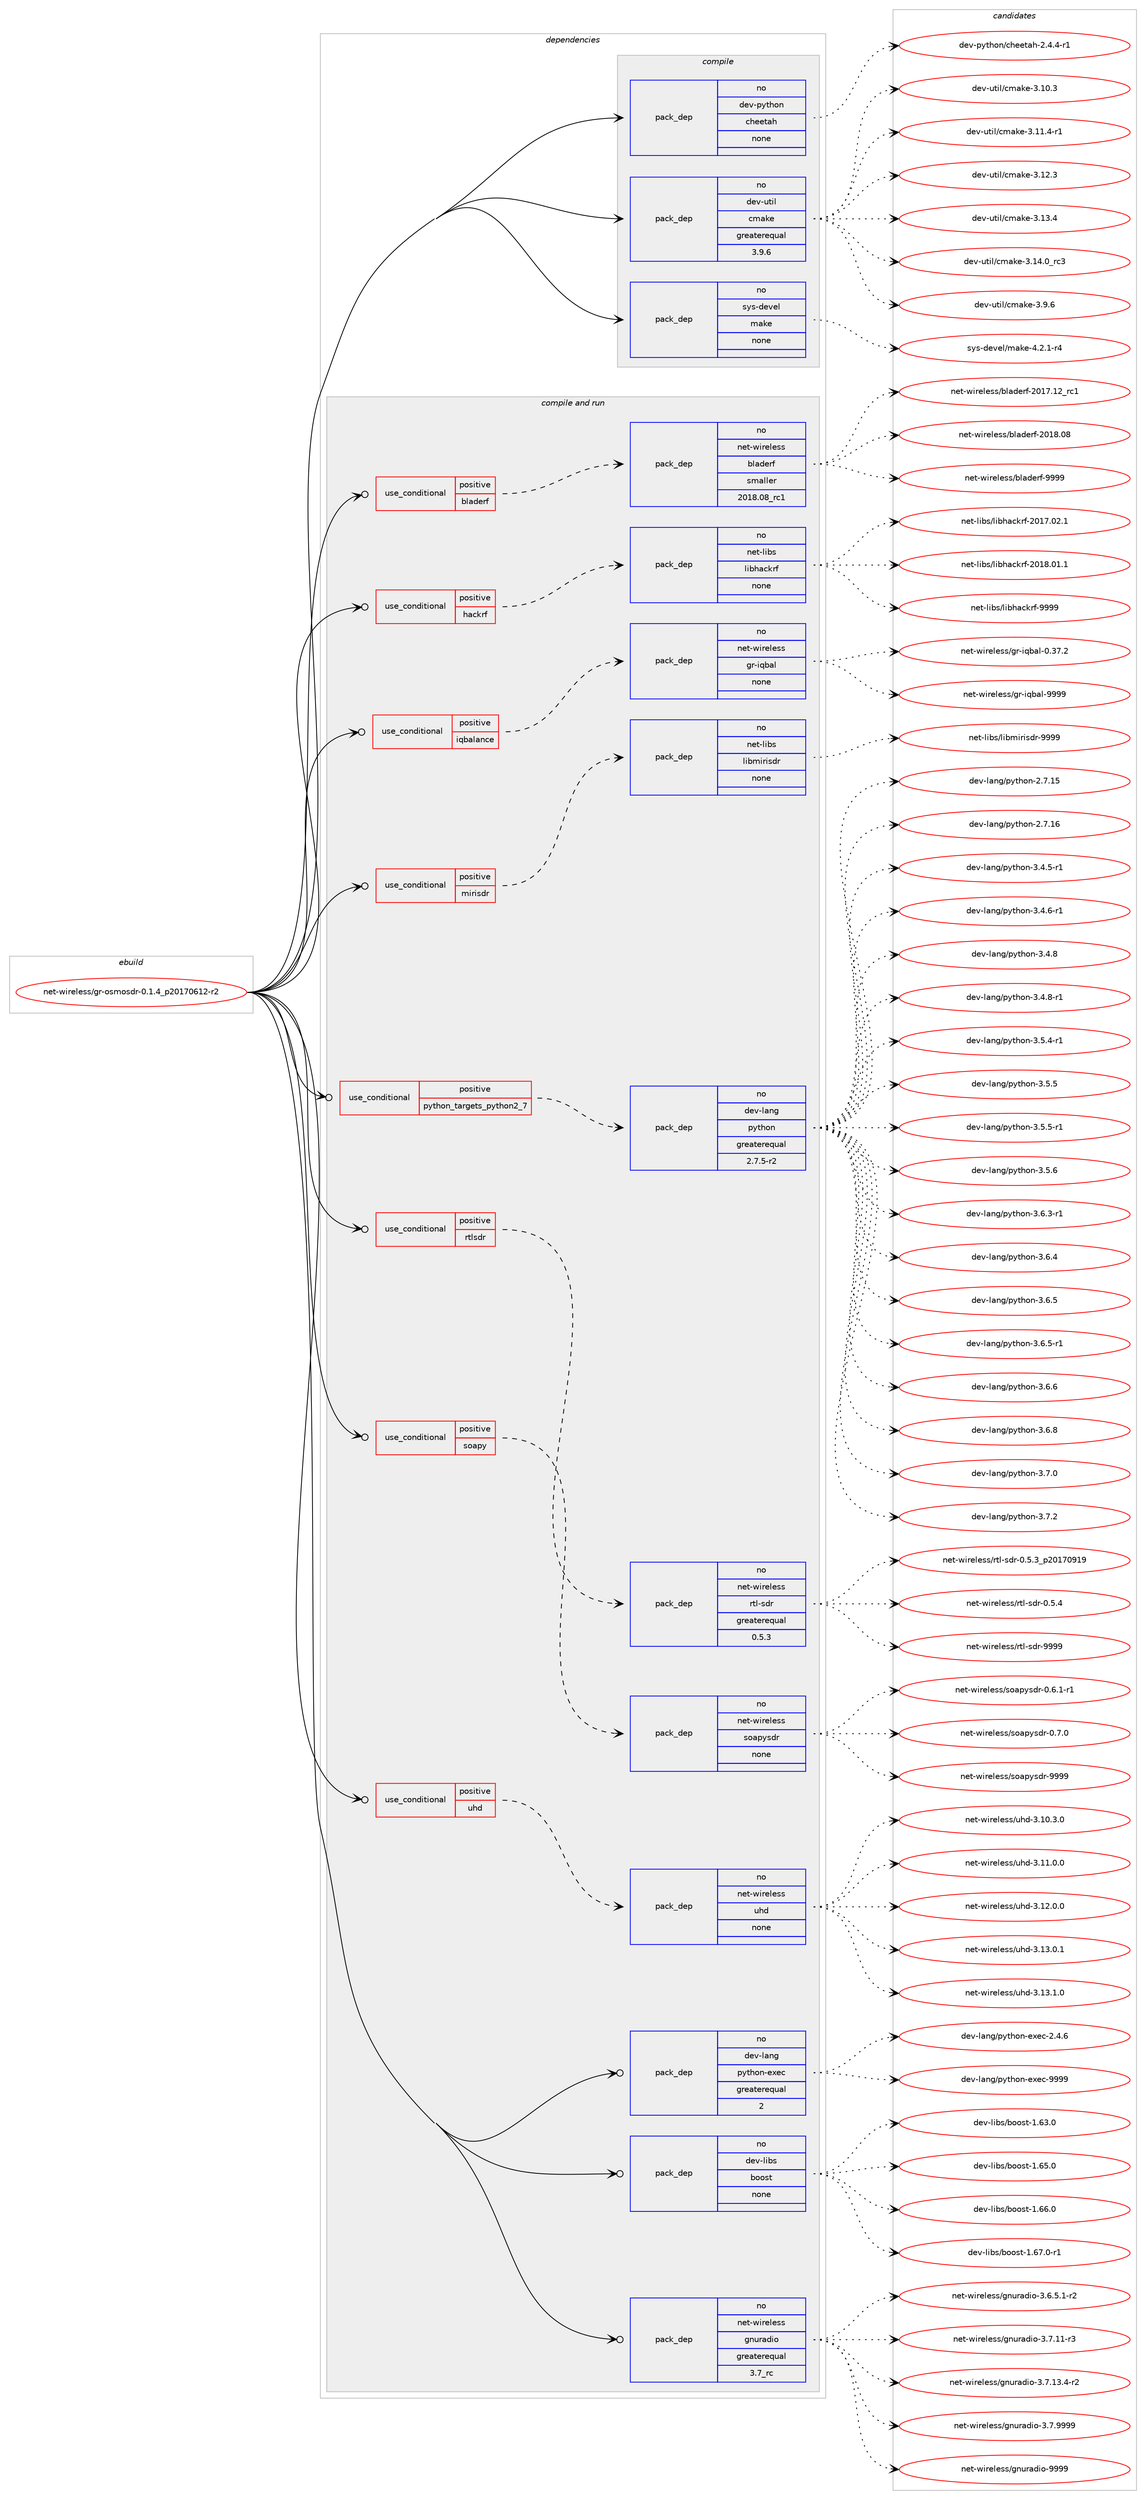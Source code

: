 digraph prolog {

# *************
# Graph options
# *************

newrank=true;
concentrate=true;
compound=true;
graph [rankdir=LR,fontname=Helvetica,fontsize=10,ranksep=1.5];#, ranksep=2.5, nodesep=0.2];
edge  [arrowhead=vee];
node  [fontname=Helvetica,fontsize=10];

# **********
# The ebuild
# **********

subgraph cluster_leftcol {
color=gray;
rank=same;
label=<<i>ebuild</i>>;
id [label="net-wireless/gr-osmosdr-0.1.4_p20170612-r2", color=red, width=4, href="../net-wireless/gr-osmosdr-0.1.4_p20170612-r2.svg"];
}

# ****************
# The dependencies
# ****************

subgraph cluster_midcol {
color=gray;
label=<<i>dependencies</i>>;
subgraph cluster_compile {
fillcolor="#eeeeee";
style=filled;
label=<<i>compile</i>>;
subgraph pack1201650 {
dependency1680465 [label=<<TABLE BORDER="0" CELLBORDER="1" CELLSPACING="0" CELLPADDING="4" WIDTH="220"><TR><TD ROWSPAN="6" CELLPADDING="30">pack_dep</TD></TR><TR><TD WIDTH="110">no</TD></TR><TR><TD>dev-python</TD></TR><TR><TD>cheetah</TD></TR><TR><TD>none</TD></TR><TR><TD></TD></TR></TABLE>>, shape=none, color=blue];
}
id:e -> dependency1680465:w [weight=20,style="solid",arrowhead="vee"];
subgraph pack1201651 {
dependency1680466 [label=<<TABLE BORDER="0" CELLBORDER="1" CELLSPACING="0" CELLPADDING="4" WIDTH="220"><TR><TD ROWSPAN="6" CELLPADDING="30">pack_dep</TD></TR><TR><TD WIDTH="110">no</TD></TR><TR><TD>dev-util</TD></TR><TR><TD>cmake</TD></TR><TR><TD>greaterequal</TD></TR><TR><TD>3.9.6</TD></TR></TABLE>>, shape=none, color=blue];
}
id:e -> dependency1680466:w [weight=20,style="solid",arrowhead="vee"];
subgraph pack1201652 {
dependency1680467 [label=<<TABLE BORDER="0" CELLBORDER="1" CELLSPACING="0" CELLPADDING="4" WIDTH="220"><TR><TD ROWSPAN="6" CELLPADDING="30">pack_dep</TD></TR><TR><TD WIDTH="110">no</TD></TR><TR><TD>sys-devel</TD></TR><TR><TD>make</TD></TR><TR><TD>none</TD></TR><TR><TD></TD></TR></TABLE>>, shape=none, color=blue];
}
id:e -> dependency1680467:w [weight=20,style="solid",arrowhead="vee"];
}
subgraph cluster_compileandrun {
fillcolor="#eeeeee";
style=filled;
label=<<i>compile and run</i>>;
subgraph cond451311 {
dependency1680468 [label=<<TABLE BORDER="0" CELLBORDER="1" CELLSPACING="0" CELLPADDING="4"><TR><TD ROWSPAN="3" CELLPADDING="10">use_conditional</TD></TR><TR><TD>positive</TD></TR><TR><TD>bladerf</TD></TR></TABLE>>, shape=none, color=red];
subgraph pack1201653 {
dependency1680469 [label=<<TABLE BORDER="0" CELLBORDER="1" CELLSPACING="0" CELLPADDING="4" WIDTH="220"><TR><TD ROWSPAN="6" CELLPADDING="30">pack_dep</TD></TR><TR><TD WIDTH="110">no</TD></TR><TR><TD>net-wireless</TD></TR><TR><TD>bladerf</TD></TR><TR><TD>smaller</TD></TR><TR><TD>2018.08_rc1</TD></TR></TABLE>>, shape=none, color=blue];
}
dependency1680468:e -> dependency1680469:w [weight=20,style="dashed",arrowhead="vee"];
}
id:e -> dependency1680468:w [weight=20,style="solid",arrowhead="odotvee"];
subgraph cond451312 {
dependency1680470 [label=<<TABLE BORDER="0" CELLBORDER="1" CELLSPACING="0" CELLPADDING="4"><TR><TD ROWSPAN="3" CELLPADDING="10">use_conditional</TD></TR><TR><TD>positive</TD></TR><TR><TD>hackrf</TD></TR></TABLE>>, shape=none, color=red];
subgraph pack1201654 {
dependency1680471 [label=<<TABLE BORDER="0" CELLBORDER="1" CELLSPACING="0" CELLPADDING="4" WIDTH="220"><TR><TD ROWSPAN="6" CELLPADDING="30">pack_dep</TD></TR><TR><TD WIDTH="110">no</TD></TR><TR><TD>net-libs</TD></TR><TR><TD>libhackrf</TD></TR><TR><TD>none</TD></TR><TR><TD></TD></TR></TABLE>>, shape=none, color=blue];
}
dependency1680470:e -> dependency1680471:w [weight=20,style="dashed",arrowhead="vee"];
}
id:e -> dependency1680470:w [weight=20,style="solid",arrowhead="odotvee"];
subgraph cond451313 {
dependency1680472 [label=<<TABLE BORDER="0" CELLBORDER="1" CELLSPACING="0" CELLPADDING="4"><TR><TD ROWSPAN="3" CELLPADDING="10">use_conditional</TD></TR><TR><TD>positive</TD></TR><TR><TD>iqbalance</TD></TR></TABLE>>, shape=none, color=red];
subgraph pack1201655 {
dependency1680473 [label=<<TABLE BORDER="0" CELLBORDER="1" CELLSPACING="0" CELLPADDING="4" WIDTH="220"><TR><TD ROWSPAN="6" CELLPADDING="30">pack_dep</TD></TR><TR><TD WIDTH="110">no</TD></TR><TR><TD>net-wireless</TD></TR><TR><TD>gr-iqbal</TD></TR><TR><TD>none</TD></TR><TR><TD></TD></TR></TABLE>>, shape=none, color=blue];
}
dependency1680472:e -> dependency1680473:w [weight=20,style="dashed",arrowhead="vee"];
}
id:e -> dependency1680472:w [weight=20,style="solid",arrowhead="odotvee"];
subgraph cond451314 {
dependency1680474 [label=<<TABLE BORDER="0" CELLBORDER="1" CELLSPACING="0" CELLPADDING="4"><TR><TD ROWSPAN="3" CELLPADDING="10">use_conditional</TD></TR><TR><TD>positive</TD></TR><TR><TD>mirisdr</TD></TR></TABLE>>, shape=none, color=red];
subgraph pack1201656 {
dependency1680475 [label=<<TABLE BORDER="0" CELLBORDER="1" CELLSPACING="0" CELLPADDING="4" WIDTH="220"><TR><TD ROWSPAN="6" CELLPADDING="30">pack_dep</TD></TR><TR><TD WIDTH="110">no</TD></TR><TR><TD>net-libs</TD></TR><TR><TD>libmirisdr</TD></TR><TR><TD>none</TD></TR><TR><TD></TD></TR></TABLE>>, shape=none, color=blue];
}
dependency1680474:e -> dependency1680475:w [weight=20,style="dashed",arrowhead="vee"];
}
id:e -> dependency1680474:w [weight=20,style="solid",arrowhead="odotvee"];
subgraph cond451315 {
dependency1680476 [label=<<TABLE BORDER="0" CELLBORDER="1" CELLSPACING="0" CELLPADDING="4"><TR><TD ROWSPAN="3" CELLPADDING="10">use_conditional</TD></TR><TR><TD>positive</TD></TR><TR><TD>python_targets_python2_7</TD></TR></TABLE>>, shape=none, color=red];
subgraph pack1201657 {
dependency1680477 [label=<<TABLE BORDER="0" CELLBORDER="1" CELLSPACING="0" CELLPADDING="4" WIDTH="220"><TR><TD ROWSPAN="6" CELLPADDING="30">pack_dep</TD></TR><TR><TD WIDTH="110">no</TD></TR><TR><TD>dev-lang</TD></TR><TR><TD>python</TD></TR><TR><TD>greaterequal</TD></TR><TR><TD>2.7.5-r2</TD></TR></TABLE>>, shape=none, color=blue];
}
dependency1680476:e -> dependency1680477:w [weight=20,style="dashed",arrowhead="vee"];
}
id:e -> dependency1680476:w [weight=20,style="solid",arrowhead="odotvee"];
subgraph cond451316 {
dependency1680478 [label=<<TABLE BORDER="0" CELLBORDER="1" CELLSPACING="0" CELLPADDING="4"><TR><TD ROWSPAN="3" CELLPADDING="10">use_conditional</TD></TR><TR><TD>positive</TD></TR><TR><TD>rtlsdr</TD></TR></TABLE>>, shape=none, color=red];
subgraph pack1201658 {
dependency1680479 [label=<<TABLE BORDER="0" CELLBORDER="1" CELLSPACING="0" CELLPADDING="4" WIDTH="220"><TR><TD ROWSPAN="6" CELLPADDING="30">pack_dep</TD></TR><TR><TD WIDTH="110">no</TD></TR><TR><TD>net-wireless</TD></TR><TR><TD>rtl-sdr</TD></TR><TR><TD>greaterequal</TD></TR><TR><TD>0.5.3</TD></TR></TABLE>>, shape=none, color=blue];
}
dependency1680478:e -> dependency1680479:w [weight=20,style="dashed",arrowhead="vee"];
}
id:e -> dependency1680478:w [weight=20,style="solid",arrowhead="odotvee"];
subgraph cond451317 {
dependency1680480 [label=<<TABLE BORDER="0" CELLBORDER="1" CELLSPACING="0" CELLPADDING="4"><TR><TD ROWSPAN="3" CELLPADDING="10">use_conditional</TD></TR><TR><TD>positive</TD></TR><TR><TD>soapy</TD></TR></TABLE>>, shape=none, color=red];
subgraph pack1201659 {
dependency1680481 [label=<<TABLE BORDER="0" CELLBORDER="1" CELLSPACING="0" CELLPADDING="4" WIDTH="220"><TR><TD ROWSPAN="6" CELLPADDING="30">pack_dep</TD></TR><TR><TD WIDTH="110">no</TD></TR><TR><TD>net-wireless</TD></TR><TR><TD>soapysdr</TD></TR><TR><TD>none</TD></TR><TR><TD></TD></TR></TABLE>>, shape=none, color=blue];
}
dependency1680480:e -> dependency1680481:w [weight=20,style="dashed",arrowhead="vee"];
}
id:e -> dependency1680480:w [weight=20,style="solid",arrowhead="odotvee"];
subgraph cond451318 {
dependency1680482 [label=<<TABLE BORDER="0" CELLBORDER="1" CELLSPACING="0" CELLPADDING="4"><TR><TD ROWSPAN="3" CELLPADDING="10">use_conditional</TD></TR><TR><TD>positive</TD></TR><TR><TD>uhd</TD></TR></TABLE>>, shape=none, color=red];
subgraph pack1201660 {
dependency1680483 [label=<<TABLE BORDER="0" CELLBORDER="1" CELLSPACING="0" CELLPADDING="4" WIDTH="220"><TR><TD ROWSPAN="6" CELLPADDING="30">pack_dep</TD></TR><TR><TD WIDTH="110">no</TD></TR><TR><TD>net-wireless</TD></TR><TR><TD>uhd</TD></TR><TR><TD>none</TD></TR><TR><TD></TD></TR></TABLE>>, shape=none, color=blue];
}
dependency1680482:e -> dependency1680483:w [weight=20,style="dashed",arrowhead="vee"];
}
id:e -> dependency1680482:w [weight=20,style="solid",arrowhead="odotvee"];
subgraph pack1201661 {
dependency1680484 [label=<<TABLE BORDER="0" CELLBORDER="1" CELLSPACING="0" CELLPADDING="4" WIDTH="220"><TR><TD ROWSPAN="6" CELLPADDING="30">pack_dep</TD></TR><TR><TD WIDTH="110">no</TD></TR><TR><TD>dev-lang</TD></TR><TR><TD>python-exec</TD></TR><TR><TD>greaterequal</TD></TR><TR><TD>2</TD></TR></TABLE>>, shape=none, color=blue];
}
id:e -> dependency1680484:w [weight=20,style="solid",arrowhead="odotvee"];
subgraph pack1201662 {
dependency1680485 [label=<<TABLE BORDER="0" CELLBORDER="1" CELLSPACING="0" CELLPADDING="4" WIDTH="220"><TR><TD ROWSPAN="6" CELLPADDING="30">pack_dep</TD></TR><TR><TD WIDTH="110">no</TD></TR><TR><TD>dev-libs</TD></TR><TR><TD>boost</TD></TR><TR><TD>none</TD></TR><TR><TD></TD></TR></TABLE>>, shape=none, color=blue];
}
id:e -> dependency1680485:w [weight=20,style="solid",arrowhead="odotvee"];
subgraph pack1201663 {
dependency1680486 [label=<<TABLE BORDER="0" CELLBORDER="1" CELLSPACING="0" CELLPADDING="4" WIDTH="220"><TR><TD ROWSPAN="6" CELLPADDING="30">pack_dep</TD></TR><TR><TD WIDTH="110">no</TD></TR><TR><TD>net-wireless</TD></TR><TR><TD>gnuradio</TD></TR><TR><TD>greaterequal</TD></TR><TR><TD>3.7_rc</TD></TR></TABLE>>, shape=none, color=blue];
}
id:e -> dependency1680486:w [weight=20,style="solid",arrowhead="odotvee"];
}
subgraph cluster_run {
fillcolor="#eeeeee";
style=filled;
label=<<i>run</i>>;
}
}

# **************
# The candidates
# **************

subgraph cluster_choices {
rank=same;
color=gray;
label=<<i>candidates</i>>;

subgraph choice1201650 {
color=black;
nodesep=1;
choice100101118451121211161041111104799104101101116971044550465246524511449 [label="dev-python/cheetah-2.4.4-r1", color=red, width=4,href="../dev-python/cheetah-2.4.4-r1.svg"];
dependency1680465:e -> choice100101118451121211161041111104799104101101116971044550465246524511449:w [style=dotted,weight="100"];
}
subgraph choice1201651 {
color=black;
nodesep=1;
choice1001011184511711610510847991099710710145514649484651 [label="dev-util/cmake-3.10.3", color=red, width=4,href="../dev-util/cmake-3.10.3.svg"];
choice10010111845117116105108479910997107101455146494946524511449 [label="dev-util/cmake-3.11.4-r1", color=red, width=4,href="../dev-util/cmake-3.11.4-r1.svg"];
choice1001011184511711610510847991099710710145514649504651 [label="dev-util/cmake-3.12.3", color=red, width=4,href="../dev-util/cmake-3.12.3.svg"];
choice1001011184511711610510847991099710710145514649514652 [label="dev-util/cmake-3.13.4", color=red, width=4,href="../dev-util/cmake-3.13.4.svg"];
choice1001011184511711610510847991099710710145514649524648951149951 [label="dev-util/cmake-3.14.0_rc3", color=red, width=4,href="../dev-util/cmake-3.14.0_rc3.svg"];
choice10010111845117116105108479910997107101455146574654 [label="dev-util/cmake-3.9.6", color=red, width=4,href="../dev-util/cmake-3.9.6.svg"];
dependency1680466:e -> choice1001011184511711610510847991099710710145514649484651:w [style=dotted,weight="100"];
dependency1680466:e -> choice10010111845117116105108479910997107101455146494946524511449:w [style=dotted,weight="100"];
dependency1680466:e -> choice1001011184511711610510847991099710710145514649504651:w [style=dotted,weight="100"];
dependency1680466:e -> choice1001011184511711610510847991099710710145514649514652:w [style=dotted,weight="100"];
dependency1680466:e -> choice1001011184511711610510847991099710710145514649524648951149951:w [style=dotted,weight="100"];
dependency1680466:e -> choice10010111845117116105108479910997107101455146574654:w [style=dotted,weight="100"];
}
subgraph choice1201652 {
color=black;
nodesep=1;
choice1151211154510010111810110847109971071014552465046494511452 [label="sys-devel/make-4.2.1-r4", color=red, width=4,href="../sys-devel/make-4.2.1-r4.svg"];
dependency1680467:e -> choice1151211154510010111810110847109971071014552465046494511452:w [style=dotted,weight="100"];
}
subgraph choice1201653 {
color=black;
nodesep=1;
choice110101116451191051141011081011151154798108971001011141024550484955464950951149949 [label="net-wireless/bladerf-2017.12_rc1", color=red, width=4,href="../net-wireless/bladerf-2017.12_rc1.svg"];
choice110101116451191051141011081011151154798108971001011141024550484956464856 [label="net-wireless/bladerf-2018.08", color=red, width=4,href="../net-wireless/bladerf-2018.08.svg"];
choice110101116451191051141011081011151154798108971001011141024557575757 [label="net-wireless/bladerf-9999", color=red, width=4,href="../net-wireless/bladerf-9999.svg"];
dependency1680469:e -> choice110101116451191051141011081011151154798108971001011141024550484955464950951149949:w [style=dotted,weight="100"];
dependency1680469:e -> choice110101116451191051141011081011151154798108971001011141024550484956464856:w [style=dotted,weight="100"];
dependency1680469:e -> choice110101116451191051141011081011151154798108971001011141024557575757:w [style=dotted,weight="100"];
}
subgraph choice1201654 {
color=black;
nodesep=1;
choice11010111645108105981154710810598104979910711410245504849554648504649 [label="net-libs/libhackrf-2017.02.1", color=red, width=4,href="../net-libs/libhackrf-2017.02.1.svg"];
choice11010111645108105981154710810598104979910711410245504849564648494649 [label="net-libs/libhackrf-2018.01.1", color=red, width=4,href="../net-libs/libhackrf-2018.01.1.svg"];
choice1101011164510810598115471081059810497991071141024557575757 [label="net-libs/libhackrf-9999", color=red, width=4,href="../net-libs/libhackrf-9999.svg"];
dependency1680471:e -> choice11010111645108105981154710810598104979910711410245504849554648504649:w [style=dotted,weight="100"];
dependency1680471:e -> choice11010111645108105981154710810598104979910711410245504849564648494649:w [style=dotted,weight="100"];
dependency1680471:e -> choice1101011164510810598115471081059810497991071141024557575757:w [style=dotted,weight="100"];
}
subgraph choice1201655 {
color=black;
nodesep=1;
choice110101116451191051141011081011151154710311445105113989710845484651554650 [label="net-wireless/gr-iqbal-0.37.2", color=red, width=4,href="../net-wireless/gr-iqbal-0.37.2.svg"];
choice11010111645119105114101108101115115471031144510511398971084557575757 [label="net-wireless/gr-iqbal-9999", color=red, width=4,href="../net-wireless/gr-iqbal-9999.svg"];
dependency1680473:e -> choice110101116451191051141011081011151154710311445105113989710845484651554650:w [style=dotted,weight="100"];
dependency1680473:e -> choice11010111645119105114101108101115115471031144510511398971084557575757:w [style=dotted,weight="100"];
}
subgraph choice1201656 {
color=black;
nodesep=1;
choice110101116451081059811547108105981091051141051151001144557575757 [label="net-libs/libmirisdr-9999", color=red, width=4,href="../net-libs/libmirisdr-9999.svg"];
dependency1680475:e -> choice110101116451081059811547108105981091051141051151001144557575757:w [style=dotted,weight="100"];
}
subgraph choice1201657 {
color=black;
nodesep=1;
choice10010111845108971101034711212111610411111045504655464953 [label="dev-lang/python-2.7.15", color=red, width=4,href="../dev-lang/python-2.7.15.svg"];
choice10010111845108971101034711212111610411111045504655464954 [label="dev-lang/python-2.7.16", color=red, width=4,href="../dev-lang/python-2.7.16.svg"];
choice1001011184510897110103471121211161041111104551465246534511449 [label="dev-lang/python-3.4.5-r1", color=red, width=4,href="../dev-lang/python-3.4.5-r1.svg"];
choice1001011184510897110103471121211161041111104551465246544511449 [label="dev-lang/python-3.4.6-r1", color=red, width=4,href="../dev-lang/python-3.4.6-r1.svg"];
choice100101118451089711010347112121116104111110455146524656 [label="dev-lang/python-3.4.8", color=red, width=4,href="../dev-lang/python-3.4.8.svg"];
choice1001011184510897110103471121211161041111104551465246564511449 [label="dev-lang/python-3.4.8-r1", color=red, width=4,href="../dev-lang/python-3.4.8-r1.svg"];
choice1001011184510897110103471121211161041111104551465346524511449 [label="dev-lang/python-3.5.4-r1", color=red, width=4,href="../dev-lang/python-3.5.4-r1.svg"];
choice100101118451089711010347112121116104111110455146534653 [label="dev-lang/python-3.5.5", color=red, width=4,href="../dev-lang/python-3.5.5.svg"];
choice1001011184510897110103471121211161041111104551465346534511449 [label="dev-lang/python-3.5.5-r1", color=red, width=4,href="../dev-lang/python-3.5.5-r1.svg"];
choice100101118451089711010347112121116104111110455146534654 [label="dev-lang/python-3.5.6", color=red, width=4,href="../dev-lang/python-3.5.6.svg"];
choice1001011184510897110103471121211161041111104551465446514511449 [label="dev-lang/python-3.6.3-r1", color=red, width=4,href="../dev-lang/python-3.6.3-r1.svg"];
choice100101118451089711010347112121116104111110455146544652 [label="dev-lang/python-3.6.4", color=red, width=4,href="../dev-lang/python-3.6.4.svg"];
choice100101118451089711010347112121116104111110455146544653 [label="dev-lang/python-3.6.5", color=red, width=4,href="../dev-lang/python-3.6.5.svg"];
choice1001011184510897110103471121211161041111104551465446534511449 [label="dev-lang/python-3.6.5-r1", color=red, width=4,href="../dev-lang/python-3.6.5-r1.svg"];
choice100101118451089711010347112121116104111110455146544654 [label="dev-lang/python-3.6.6", color=red, width=4,href="../dev-lang/python-3.6.6.svg"];
choice100101118451089711010347112121116104111110455146544656 [label="dev-lang/python-3.6.8", color=red, width=4,href="../dev-lang/python-3.6.8.svg"];
choice100101118451089711010347112121116104111110455146554648 [label="dev-lang/python-3.7.0", color=red, width=4,href="../dev-lang/python-3.7.0.svg"];
choice100101118451089711010347112121116104111110455146554650 [label="dev-lang/python-3.7.2", color=red, width=4,href="../dev-lang/python-3.7.2.svg"];
dependency1680477:e -> choice10010111845108971101034711212111610411111045504655464953:w [style=dotted,weight="100"];
dependency1680477:e -> choice10010111845108971101034711212111610411111045504655464954:w [style=dotted,weight="100"];
dependency1680477:e -> choice1001011184510897110103471121211161041111104551465246534511449:w [style=dotted,weight="100"];
dependency1680477:e -> choice1001011184510897110103471121211161041111104551465246544511449:w [style=dotted,weight="100"];
dependency1680477:e -> choice100101118451089711010347112121116104111110455146524656:w [style=dotted,weight="100"];
dependency1680477:e -> choice1001011184510897110103471121211161041111104551465246564511449:w [style=dotted,weight="100"];
dependency1680477:e -> choice1001011184510897110103471121211161041111104551465346524511449:w [style=dotted,weight="100"];
dependency1680477:e -> choice100101118451089711010347112121116104111110455146534653:w [style=dotted,weight="100"];
dependency1680477:e -> choice1001011184510897110103471121211161041111104551465346534511449:w [style=dotted,weight="100"];
dependency1680477:e -> choice100101118451089711010347112121116104111110455146534654:w [style=dotted,weight="100"];
dependency1680477:e -> choice1001011184510897110103471121211161041111104551465446514511449:w [style=dotted,weight="100"];
dependency1680477:e -> choice100101118451089711010347112121116104111110455146544652:w [style=dotted,weight="100"];
dependency1680477:e -> choice100101118451089711010347112121116104111110455146544653:w [style=dotted,weight="100"];
dependency1680477:e -> choice1001011184510897110103471121211161041111104551465446534511449:w [style=dotted,weight="100"];
dependency1680477:e -> choice100101118451089711010347112121116104111110455146544654:w [style=dotted,weight="100"];
dependency1680477:e -> choice100101118451089711010347112121116104111110455146544656:w [style=dotted,weight="100"];
dependency1680477:e -> choice100101118451089711010347112121116104111110455146554648:w [style=dotted,weight="100"];
dependency1680477:e -> choice100101118451089711010347112121116104111110455146554650:w [style=dotted,weight="100"];
}
subgraph choice1201658 {
color=black;
nodesep=1;
choice110101116451191051141011081011151154711411610845115100114454846534651951125048495548574957 [label="net-wireless/rtl-sdr-0.5.3_p20170919", color=red, width=4,href="../net-wireless/rtl-sdr-0.5.3_p20170919.svg"];
choice110101116451191051141011081011151154711411610845115100114454846534652 [label="net-wireless/rtl-sdr-0.5.4", color=red, width=4,href="../net-wireless/rtl-sdr-0.5.4.svg"];
choice1101011164511910511410110810111511547114116108451151001144557575757 [label="net-wireless/rtl-sdr-9999", color=red, width=4,href="../net-wireless/rtl-sdr-9999.svg"];
dependency1680479:e -> choice110101116451191051141011081011151154711411610845115100114454846534651951125048495548574957:w [style=dotted,weight="100"];
dependency1680479:e -> choice110101116451191051141011081011151154711411610845115100114454846534652:w [style=dotted,weight="100"];
dependency1680479:e -> choice1101011164511910511410110810111511547114116108451151001144557575757:w [style=dotted,weight="100"];
}
subgraph choice1201659 {
color=black;
nodesep=1;
choice1101011164511910511410110810111511547115111971121211151001144548465446494511449 [label="net-wireless/soapysdr-0.6.1-r1", color=red, width=4,href="../net-wireless/soapysdr-0.6.1-r1.svg"];
choice110101116451191051141011081011151154711511197112121115100114454846554648 [label="net-wireless/soapysdr-0.7.0", color=red, width=4,href="../net-wireless/soapysdr-0.7.0.svg"];
choice1101011164511910511410110810111511547115111971121211151001144557575757 [label="net-wireless/soapysdr-9999", color=red, width=4,href="../net-wireless/soapysdr-9999.svg"];
dependency1680481:e -> choice1101011164511910511410110810111511547115111971121211151001144548465446494511449:w [style=dotted,weight="100"];
dependency1680481:e -> choice110101116451191051141011081011151154711511197112121115100114454846554648:w [style=dotted,weight="100"];
dependency1680481:e -> choice1101011164511910511410110810111511547115111971121211151001144557575757:w [style=dotted,weight="100"];
}
subgraph choice1201660 {
color=black;
nodesep=1;
choice1101011164511910511410110810111511547117104100455146494846514648 [label="net-wireless/uhd-3.10.3.0", color=red, width=4,href="../net-wireless/uhd-3.10.3.0.svg"];
choice1101011164511910511410110810111511547117104100455146494946484648 [label="net-wireless/uhd-3.11.0.0", color=red, width=4,href="../net-wireless/uhd-3.11.0.0.svg"];
choice1101011164511910511410110810111511547117104100455146495046484648 [label="net-wireless/uhd-3.12.0.0", color=red, width=4,href="../net-wireless/uhd-3.12.0.0.svg"];
choice1101011164511910511410110810111511547117104100455146495146484649 [label="net-wireless/uhd-3.13.0.1", color=red, width=4,href="../net-wireless/uhd-3.13.0.1.svg"];
choice1101011164511910511410110810111511547117104100455146495146494648 [label="net-wireless/uhd-3.13.1.0", color=red, width=4,href="../net-wireless/uhd-3.13.1.0.svg"];
dependency1680483:e -> choice1101011164511910511410110810111511547117104100455146494846514648:w [style=dotted,weight="100"];
dependency1680483:e -> choice1101011164511910511410110810111511547117104100455146494946484648:w [style=dotted,weight="100"];
dependency1680483:e -> choice1101011164511910511410110810111511547117104100455146495046484648:w [style=dotted,weight="100"];
dependency1680483:e -> choice1101011164511910511410110810111511547117104100455146495146484649:w [style=dotted,weight="100"];
dependency1680483:e -> choice1101011164511910511410110810111511547117104100455146495146494648:w [style=dotted,weight="100"];
}
subgraph choice1201661 {
color=black;
nodesep=1;
choice1001011184510897110103471121211161041111104510112010199455046524654 [label="dev-lang/python-exec-2.4.6", color=red, width=4,href="../dev-lang/python-exec-2.4.6.svg"];
choice10010111845108971101034711212111610411111045101120101994557575757 [label="dev-lang/python-exec-9999", color=red, width=4,href="../dev-lang/python-exec-9999.svg"];
dependency1680484:e -> choice1001011184510897110103471121211161041111104510112010199455046524654:w [style=dotted,weight="100"];
dependency1680484:e -> choice10010111845108971101034711212111610411111045101120101994557575757:w [style=dotted,weight="100"];
}
subgraph choice1201662 {
color=black;
nodesep=1;
choice1001011184510810598115479811111111511645494654514648 [label="dev-libs/boost-1.63.0", color=red, width=4,href="../dev-libs/boost-1.63.0.svg"];
choice1001011184510810598115479811111111511645494654534648 [label="dev-libs/boost-1.65.0", color=red, width=4,href="../dev-libs/boost-1.65.0.svg"];
choice1001011184510810598115479811111111511645494654544648 [label="dev-libs/boost-1.66.0", color=red, width=4,href="../dev-libs/boost-1.66.0.svg"];
choice10010111845108105981154798111111115116454946545546484511449 [label="dev-libs/boost-1.67.0-r1", color=red, width=4,href="../dev-libs/boost-1.67.0-r1.svg"];
dependency1680485:e -> choice1001011184510810598115479811111111511645494654514648:w [style=dotted,weight="100"];
dependency1680485:e -> choice1001011184510810598115479811111111511645494654534648:w [style=dotted,weight="100"];
dependency1680485:e -> choice1001011184510810598115479811111111511645494654544648:w [style=dotted,weight="100"];
dependency1680485:e -> choice10010111845108105981154798111111115116454946545546484511449:w [style=dotted,weight="100"];
}
subgraph choice1201663 {
color=black;
nodesep=1;
choice11010111645119105114101108101115115471031101171149710010511145514654465346494511450 [label="net-wireless/gnuradio-3.6.5.1-r2", color=red, width=4,href="../net-wireless/gnuradio-3.6.5.1-r2.svg"];
choice110101116451191051141011081011151154710311011711497100105111455146554649494511451 [label="net-wireless/gnuradio-3.7.11-r3", color=red, width=4,href="../net-wireless/gnuradio-3.7.11-r3.svg"];
choice1101011164511910511410110810111511547103110117114971001051114551465546495146524511450 [label="net-wireless/gnuradio-3.7.13.4-r2", color=red, width=4,href="../net-wireless/gnuradio-3.7.13.4-r2.svg"];
choice110101116451191051141011081011151154710311011711497100105111455146554657575757 [label="net-wireless/gnuradio-3.7.9999", color=red, width=4,href="../net-wireless/gnuradio-3.7.9999.svg"];
choice1101011164511910511410110810111511547103110117114971001051114557575757 [label="net-wireless/gnuradio-9999", color=red, width=4,href="../net-wireless/gnuradio-9999.svg"];
dependency1680486:e -> choice11010111645119105114101108101115115471031101171149710010511145514654465346494511450:w [style=dotted,weight="100"];
dependency1680486:e -> choice110101116451191051141011081011151154710311011711497100105111455146554649494511451:w [style=dotted,weight="100"];
dependency1680486:e -> choice1101011164511910511410110810111511547103110117114971001051114551465546495146524511450:w [style=dotted,weight="100"];
dependency1680486:e -> choice110101116451191051141011081011151154710311011711497100105111455146554657575757:w [style=dotted,weight="100"];
dependency1680486:e -> choice1101011164511910511410110810111511547103110117114971001051114557575757:w [style=dotted,weight="100"];
}
}

}
